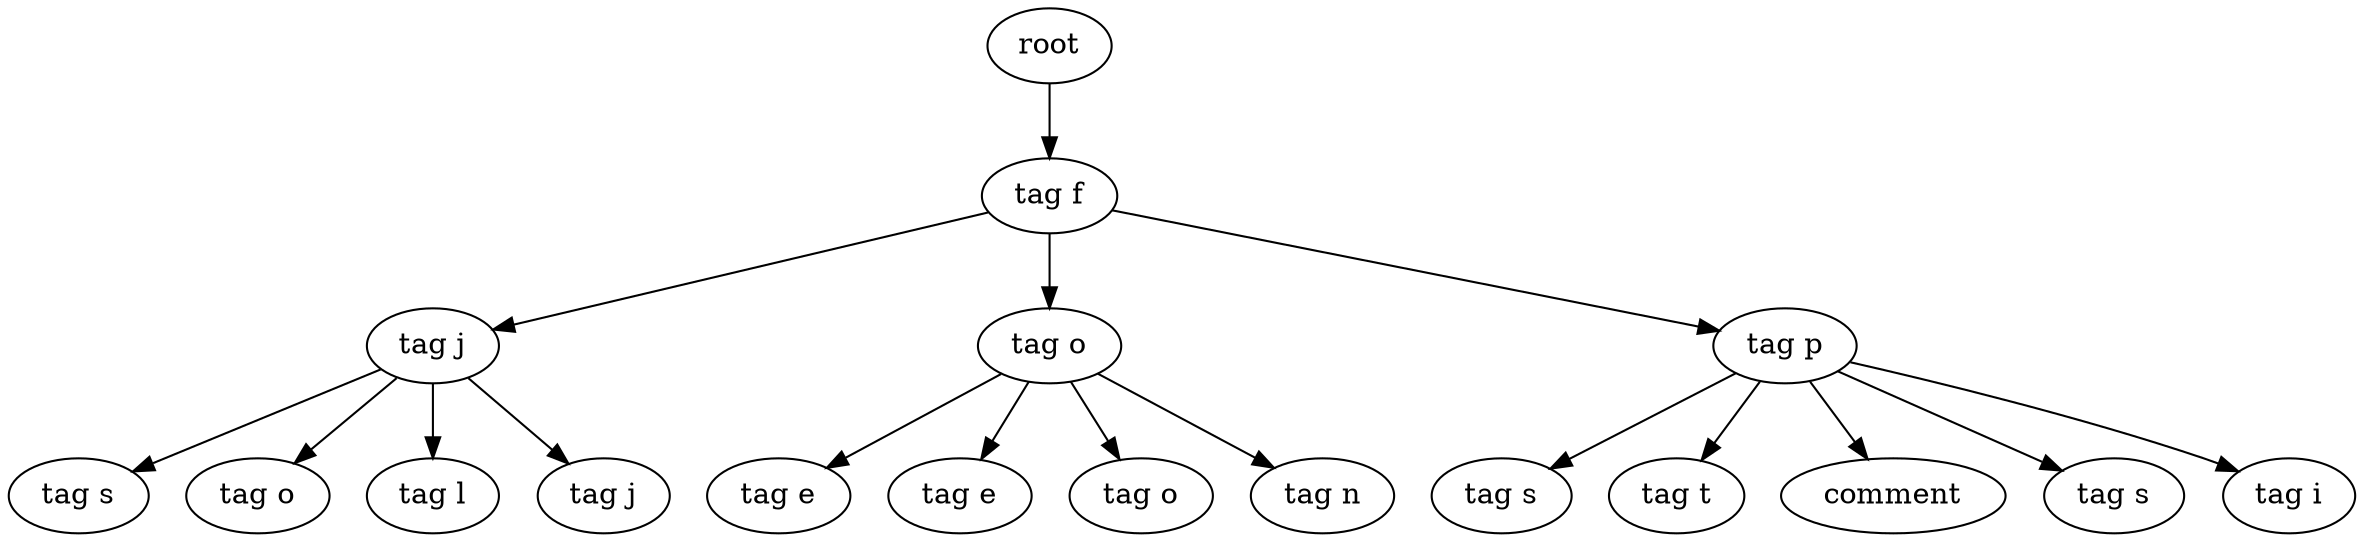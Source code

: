 digraph Tree{
0[label="root"];
0->00
00[label="tag f"];
00->000
000[label="tag j"];
000->0000
0000[label="tag s"];
000->0001
0001[label="tag o"];
000->0002
0002[label="tag l"];
000->0003
0003[label="tag j"];
00->001
001[label="tag o"];
001->0010
0010[label="tag e"];
001->0011
0011[label="tag e"];
001->0012
0012[label="tag o"];
001->0013
0013[label="tag n"];
00->002
002[label="tag p"];
002->0020
0020[label="tag s"];
002->0021
0021[label="tag t"];
002->0022
0022[label="comment"];
002->0023
0023[label="tag s"];
002->0024
0024[label="tag i"];
}
